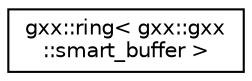 digraph "Graphical Class Hierarchy"
{
  edge [fontname="Helvetica",fontsize="10",labelfontname="Helvetica",labelfontsize="10"];
  node [fontname="Helvetica",fontsize="10",shape=record];
  rankdir="LR";
  Node1 [label="gxx::ring\< gxx::gxx\l::smart_buffer \>",height=0.2,width=0.4,color="black", fillcolor="white", style="filled",URL="$classgxx_1_1ring.html"];
}
